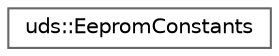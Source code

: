 digraph "Graphical Class Hierarchy"
{
 // LATEX_PDF_SIZE
  bgcolor="transparent";
  edge [fontname=Helvetica,fontsize=10,labelfontname=Helvetica,labelfontsize=10];
  node [fontname=Helvetica,fontsize=10,shape=box,height=0.2,width=0.4];
  rankdir="LR";
  Node0 [id="Node000000",label="uds::EepromConstants",height=0.2,width=0.4,color="grey40", fillcolor="white", style="filled",URL="$dd/d48/classuds_1_1EepromConstants.html",tooltip=" "];
}
